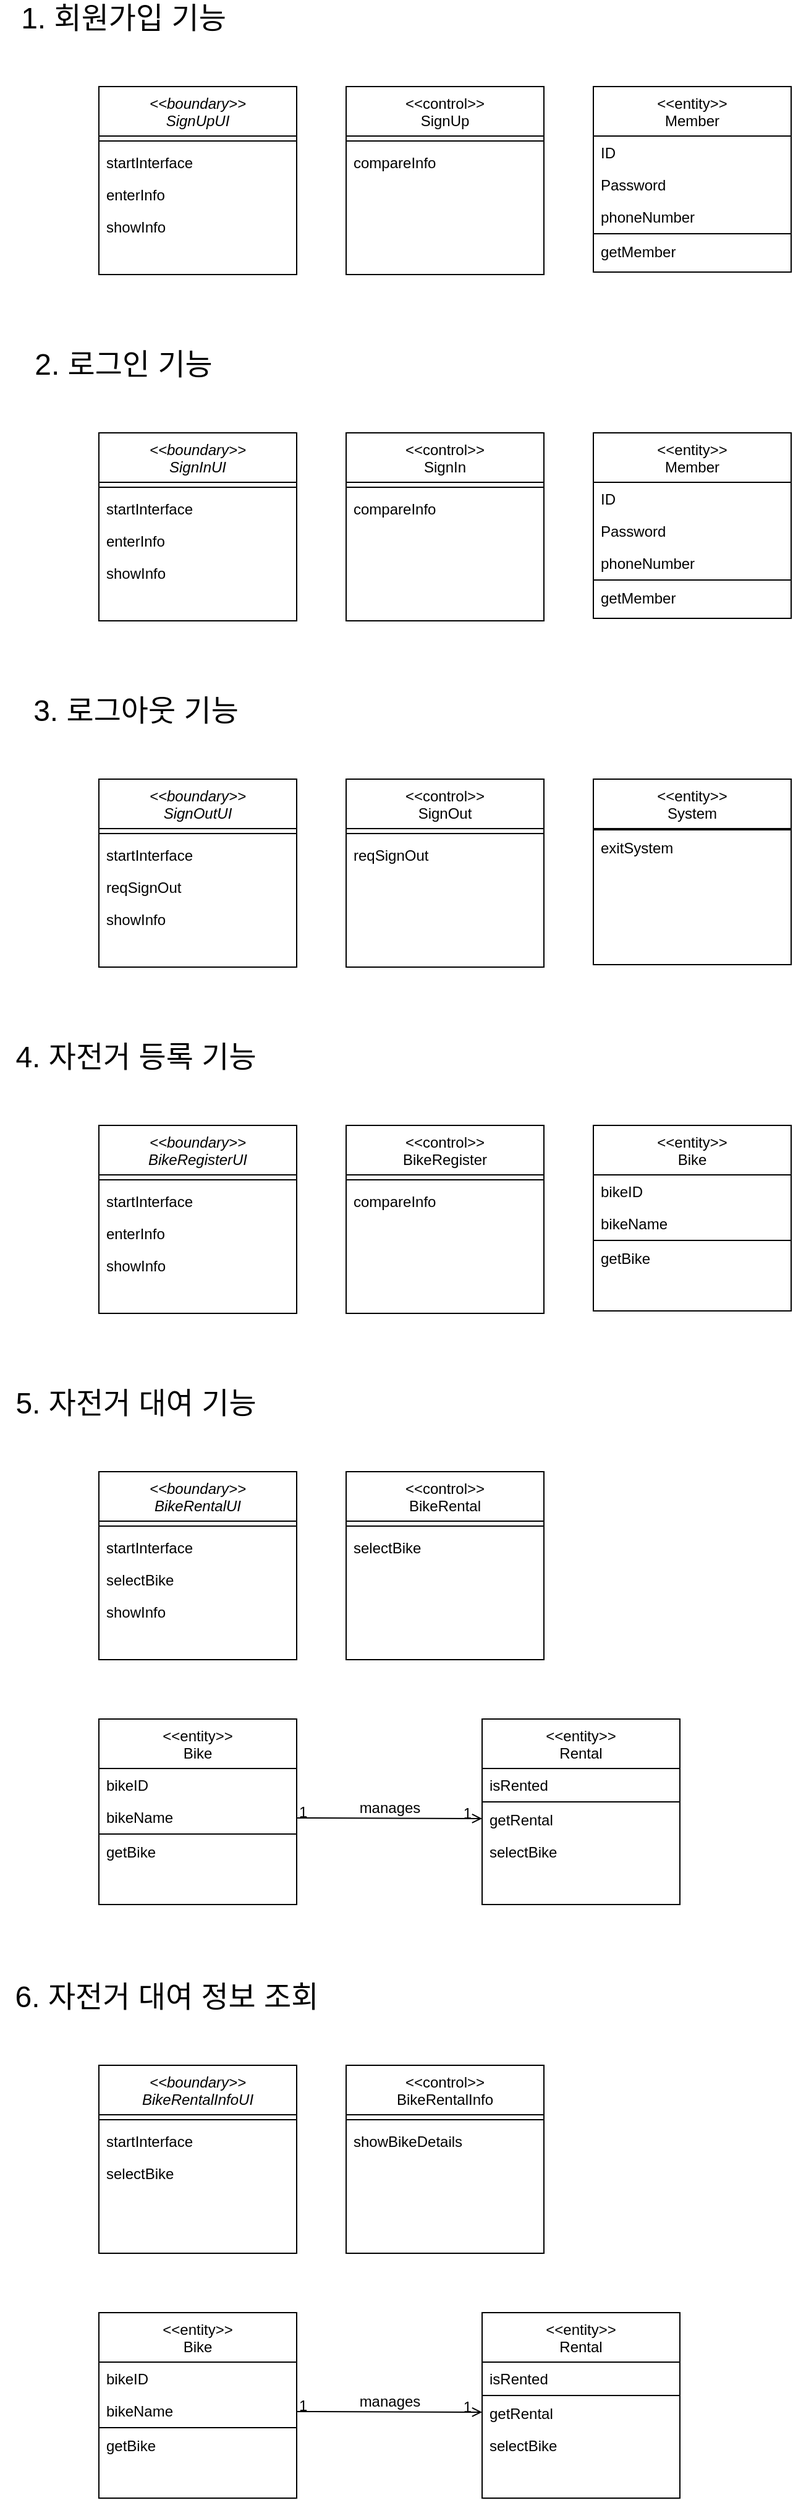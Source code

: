 <mxfile version="27.0.5">
  <diagram id="C5RBs43oDa-KdzZeNtuy" name="Page-1">
    <mxGraphModel dx="983" dy="544" grid="1" gridSize="10" guides="1" tooltips="1" connect="1" arrows="1" fold="1" page="1" pageScale="1" pageWidth="827" pageHeight="1169" math="0" shadow="0">
      <root>
        <mxCell id="WIyWlLk6GJQsqaUBKTNV-0" />
        <mxCell id="WIyWlLk6GJQsqaUBKTNV-1" parent="WIyWlLk6GJQsqaUBKTNV-0" />
        <mxCell id="zkfFHV4jXpPFQw0GAbJ--0" value="&lt;&lt;boundary&gt;&gt;&#xa;SignUpUI" style="swimlane;fontStyle=2;align=center;verticalAlign=top;childLayout=stackLayout;horizontal=1;startSize=40;horizontalStack=0;resizeParent=1;resizeLast=0;collapsible=1;marginBottom=0;rounded=0;shadow=0;strokeWidth=1;" parent="WIyWlLk6GJQsqaUBKTNV-1" vertex="1">
          <mxGeometry x="120" y="80" width="160" height="152" as="geometry">
            <mxRectangle x="220" y="120" width="160" height="26" as="alternateBounds" />
          </mxGeometry>
        </mxCell>
        <mxCell id="zkfFHV4jXpPFQw0GAbJ--4" value="" style="line;html=1;strokeWidth=1;align=left;verticalAlign=middle;spacingTop=-1;spacingLeft=3;spacingRight=3;rotatable=0;labelPosition=right;points=[];portConstraint=eastwest;" parent="zkfFHV4jXpPFQw0GAbJ--0" vertex="1">
          <mxGeometry y="40" width="160" height="8" as="geometry" />
        </mxCell>
        <mxCell id="zkfFHV4jXpPFQw0GAbJ--5" value="startInterface" style="text;align=left;verticalAlign=top;spacingLeft=4;spacingRight=4;overflow=hidden;rotatable=0;points=[[0,0.5],[1,0.5]];portConstraint=eastwest;" parent="zkfFHV4jXpPFQw0GAbJ--0" vertex="1">
          <mxGeometry y="48" width="160" height="26" as="geometry" />
        </mxCell>
        <mxCell id="znJKKa7-wIsgLq9kwadT-13" value="enterInfo" style="text;align=left;verticalAlign=top;spacingLeft=4;spacingRight=4;overflow=hidden;rotatable=0;points=[[0,0.5],[1,0.5]];portConstraint=eastwest;" vertex="1" parent="zkfFHV4jXpPFQw0GAbJ--0">
          <mxGeometry y="74" width="160" height="26" as="geometry" />
        </mxCell>
        <mxCell id="znJKKa7-wIsgLq9kwadT-14" value="showInfo" style="text;align=left;verticalAlign=top;spacingLeft=4;spacingRight=4;overflow=hidden;rotatable=0;points=[[0,0.5],[1,0.5]];portConstraint=eastwest;" vertex="1" parent="zkfFHV4jXpPFQw0GAbJ--0">
          <mxGeometry y="100" width="160" height="26" as="geometry" />
        </mxCell>
        <mxCell id="znJKKa7-wIsgLq9kwadT-0" value="&lt;&lt;control&gt;&gt;&#xa;SignUp" style="swimlane;fontStyle=0;align=center;verticalAlign=top;childLayout=stackLayout;horizontal=1;startSize=40;horizontalStack=0;resizeParent=1;resizeLast=0;collapsible=1;marginBottom=0;rounded=0;shadow=0;strokeWidth=1;" vertex="1" parent="WIyWlLk6GJQsqaUBKTNV-1">
          <mxGeometry x="320" y="80" width="160" height="152" as="geometry">
            <mxRectangle x="120" y="360" width="160" height="26" as="alternateBounds" />
          </mxGeometry>
        </mxCell>
        <mxCell id="znJKKa7-wIsgLq9kwadT-3" value="" style="line;html=1;strokeWidth=1;align=left;verticalAlign=middle;spacingTop=-1;spacingLeft=3;spacingRight=3;rotatable=0;labelPosition=right;points=[];portConstraint=eastwest;" vertex="1" parent="znJKKa7-wIsgLq9kwadT-0">
          <mxGeometry y="40" width="160" height="8" as="geometry" />
        </mxCell>
        <mxCell id="znJKKa7-wIsgLq9kwadT-4" value="compareInfo" style="text;align=left;verticalAlign=top;spacingLeft=4;spacingRight=4;overflow=hidden;rotatable=0;points=[[0,0.5],[1,0.5]];portConstraint=eastwest;fontStyle=0" vertex="1" parent="znJKKa7-wIsgLq9kwadT-0">
          <mxGeometry y="48" width="160" height="26" as="geometry" />
        </mxCell>
        <mxCell id="znJKKa7-wIsgLq9kwadT-6" value="&lt;&lt;entity&gt;&gt;&#xa;Member" style="swimlane;fontStyle=0;align=center;verticalAlign=top;childLayout=stackLayout;horizontal=1;startSize=40;horizontalStack=0;resizeParent=1;resizeLast=0;collapsible=1;marginBottom=0;rounded=0;shadow=0;strokeWidth=1;" vertex="1" parent="WIyWlLk6GJQsqaUBKTNV-1">
          <mxGeometry x="520" y="80" width="160" height="150" as="geometry">
            <mxRectangle x="120" y="360" width="160" height="26" as="alternateBounds" />
          </mxGeometry>
        </mxCell>
        <mxCell id="znJKKa7-wIsgLq9kwadT-15" value="ID" style="text;align=left;verticalAlign=top;spacingLeft=4;spacingRight=4;overflow=hidden;rotatable=0;points=[[0,0.5],[1,0.5]];portConstraint=eastwest;" vertex="1" parent="znJKKa7-wIsgLq9kwadT-6">
          <mxGeometry y="40" width="160" height="26" as="geometry" />
        </mxCell>
        <mxCell id="znJKKa7-wIsgLq9kwadT-16" value="Password" style="text;align=left;verticalAlign=top;spacingLeft=4;spacingRight=4;overflow=hidden;rotatable=0;points=[[0,0.5],[1,0.5]];portConstraint=eastwest;" vertex="1" parent="znJKKa7-wIsgLq9kwadT-6">
          <mxGeometry y="66" width="160" height="26" as="geometry" />
        </mxCell>
        <mxCell id="znJKKa7-wIsgLq9kwadT-17" value="phoneNumber" style="text;align=left;verticalAlign=top;spacingLeft=4;spacingRight=4;overflow=hidden;rotatable=0;points=[[0,0.5],[1,0.5]];portConstraint=eastwest;" vertex="1" parent="znJKKa7-wIsgLq9kwadT-6">
          <mxGeometry y="92" width="160" height="26" as="geometry" />
        </mxCell>
        <mxCell id="znJKKa7-wIsgLq9kwadT-9" value="" style="line;html=1;strokeWidth=1;align=left;verticalAlign=middle;spacingTop=-1;spacingLeft=3;spacingRight=3;rotatable=0;labelPosition=right;points=[];portConstraint=eastwest;" vertex="1" parent="znJKKa7-wIsgLq9kwadT-6">
          <mxGeometry y="118" width="160" height="2" as="geometry" />
        </mxCell>
        <mxCell id="znJKKa7-wIsgLq9kwadT-10" value="getMember" style="text;align=left;verticalAlign=top;spacingLeft=4;spacingRight=4;overflow=hidden;rotatable=0;points=[[0,0.5],[1,0.5]];portConstraint=eastwest;fontStyle=0" vertex="1" parent="znJKKa7-wIsgLq9kwadT-6">
          <mxGeometry y="120" width="160" height="26" as="geometry" />
        </mxCell>
        <mxCell id="znJKKa7-wIsgLq9kwadT-18" value="1. 회원가입 기능" style="text;html=1;align=center;verticalAlign=middle;whiteSpace=wrap;rounded=0;fontSize=24;" vertex="1" parent="WIyWlLk6GJQsqaUBKTNV-1">
          <mxGeometry x="40" y="10" width="200" height="30" as="geometry" />
        </mxCell>
        <mxCell id="znJKKa7-wIsgLq9kwadT-19" value="2. 로그인 기능" style="text;html=1;align=center;verticalAlign=middle;whiteSpace=wrap;rounded=0;fontSize=24;" vertex="1" parent="WIyWlLk6GJQsqaUBKTNV-1">
          <mxGeometry x="40" y="290" width="200" height="30" as="geometry" />
        </mxCell>
        <mxCell id="znJKKa7-wIsgLq9kwadT-20" value="&lt;&lt;boundary&gt;&gt;&#xa;SignInUI" style="swimlane;fontStyle=2;align=center;verticalAlign=top;childLayout=stackLayout;horizontal=1;startSize=40;horizontalStack=0;resizeParent=1;resizeLast=0;collapsible=1;marginBottom=0;rounded=0;shadow=0;strokeWidth=1;" vertex="1" parent="WIyWlLk6GJQsqaUBKTNV-1">
          <mxGeometry x="120" y="360" width="160" height="152" as="geometry">
            <mxRectangle x="220" y="120" width="160" height="26" as="alternateBounds" />
          </mxGeometry>
        </mxCell>
        <mxCell id="znJKKa7-wIsgLq9kwadT-21" value="" style="line;html=1;strokeWidth=1;align=left;verticalAlign=middle;spacingTop=-1;spacingLeft=3;spacingRight=3;rotatable=0;labelPosition=right;points=[];portConstraint=eastwest;" vertex="1" parent="znJKKa7-wIsgLq9kwadT-20">
          <mxGeometry y="40" width="160" height="8" as="geometry" />
        </mxCell>
        <mxCell id="znJKKa7-wIsgLq9kwadT-22" value="startInterface" style="text;align=left;verticalAlign=top;spacingLeft=4;spacingRight=4;overflow=hidden;rotatable=0;points=[[0,0.5],[1,0.5]];portConstraint=eastwest;" vertex="1" parent="znJKKa7-wIsgLq9kwadT-20">
          <mxGeometry y="48" width="160" height="26" as="geometry" />
        </mxCell>
        <mxCell id="znJKKa7-wIsgLq9kwadT-23" value="enterInfo" style="text;align=left;verticalAlign=top;spacingLeft=4;spacingRight=4;overflow=hidden;rotatable=0;points=[[0,0.5],[1,0.5]];portConstraint=eastwest;" vertex="1" parent="znJKKa7-wIsgLq9kwadT-20">
          <mxGeometry y="74" width="160" height="26" as="geometry" />
        </mxCell>
        <mxCell id="znJKKa7-wIsgLq9kwadT-24" value="showInfo" style="text;align=left;verticalAlign=top;spacingLeft=4;spacingRight=4;overflow=hidden;rotatable=0;points=[[0,0.5],[1,0.5]];portConstraint=eastwest;" vertex="1" parent="znJKKa7-wIsgLq9kwadT-20">
          <mxGeometry y="100" width="160" height="26" as="geometry" />
        </mxCell>
        <mxCell id="znJKKa7-wIsgLq9kwadT-25" value="&lt;&lt;control&gt;&gt;&#xa;SignIn" style="swimlane;fontStyle=0;align=center;verticalAlign=top;childLayout=stackLayout;horizontal=1;startSize=40;horizontalStack=0;resizeParent=1;resizeLast=0;collapsible=1;marginBottom=0;rounded=0;shadow=0;strokeWidth=1;" vertex="1" parent="WIyWlLk6GJQsqaUBKTNV-1">
          <mxGeometry x="320" y="360" width="160" height="152" as="geometry">
            <mxRectangle x="120" y="360" width="160" height="26" as="alternateBounds" />
          </mxGeometry>
        </mxCell>
        <mxCell id="znJKKa7-wIsgLq9kwadT-26" value="" style="line;html=1;strokeWidth=1;align=left;verticalAlign=middle;spacingTop=-1;spacingLeft=3;spacingRight=3;rotatable=0;labelPosition=right;points=[];portConstraint=eastwest;" vertex="1" parent="znJKKa7-wIsgLq9kwadT-25">
          <mxGeometry y="40" width="160" height="8" as="geometry" />
        </mxCell>
        <mxCell id="znJKKa7-wIsgLq9kwadT-27" value="compareInfo" style="text;align=left;verticalAlign=top;spacingLeft=4;spacingRight=4;overflow=hidden;rotatable=0;points=[[0,0.5],[1,0.5]];portConstraint=eastwest;fontStyle=0" vertex="1" parent="znJKKa7-wIsgLq9kwadT-25">
          <mxGeometry y="48" width="160" height="26" as="geometry" />
        </mxCell>
        <mxCell id="znJKKa7-wIsgLq9kwadT-28" value="&lt;&lt;entity&gt;&gt;&#xa;Member" style="swimlane;fontStyle=0;align=center;verticalAlign=top;childLayout=stackLayout;horizontal=1;startSize=40;horizontalStack=0;resizeParent=1;resizeLast=0;collapsible=1;marginBottom=0;rounded=0;shadow=0;strokeWidth=1;" vertex="1" parent="WIyWlLk6GJQsqaUBKTNV-1">
          <mxGeometry x="520" y="360" width="160" height="150" as="geometry">
            <mxRectangle x="120" y="360" width="160" height="26" as="alternateBounds" />
          </mxGeometry>
        </mxCell>
        <mxCell id="znJKKa7-wIsgLq9kwadT-29" value="ID" style="text;align=left;verticalAlign=top;spacingLeft=4;spacingRight=4;overflow=hidden;rotatable=0;points=[[0,0.5],[1,0.5]];portConstraint=eastwest;" vertex="1" parent="znJKKa7-wIsgLq9kwadT-28">
          <mxGeometry y="40" width="160" height="26" as="geometry" />
        </mxCell>
        <mxCell id="znJKKa7-wIsgLq9kwadT-30" value="Password" style="text;align=left;verticalAlign=top;spacingLeft=4;spacingRight=4;overflow=hidden;rotatable=0;points=[[0,0.5],[1,0.5]];portConstraint=eastwest;" vertex="1" parent="znJKKa7-wIsgLq9kwadT-28">
          <mxGeometry y="66" width="160" height="26" as="geometry" />
        </mxCell>
        <mxCell id="znJKKa7-wIsgLq9kwadT-31" value="phoneNumber" style="text;align=left;verticalAlign=top;spacingLeft=4;spacingRight=4;overflow=hidden;rotatable=0;points=[[0,0.5],[1,0.5]];portConstraint=eastwest;" vertex="1" parent="znJKKa7-wIsgLq9kwadT-28">
          <mxGeometry y="92" width="160" height="26" as="geometry" />
        </mxCell>
        <mxCell id="znJKKa7-wIsgLq9kwadT-32" value="" style="line;html=1;strokeWidth=1;align=left;verticalAlign=middle;spacingTop=-1;spacingLeft=3;spacingRight=3;rotatable=0;labelPosition=right;points=[];portConstraint=eastwest;" vertex="1" parent="znJKKa7-wIsgLq9kwadT-28">
          <mxGeometry y="118" width="160" height="2" as="geometry" />
        </mxCell>
        <mxCell id="znJKKa7-wIsgLq9kwadT-33" value="getMember" style="text;align=left;verticalAlign=top;spacingLeft=4;spacingRight=4;overflow=hidden;rotatable=0;points=[[0,0.5],[1,0.5]];portConstraint=eastwest;fontStyle=0" vertex="1" parent="znJKKa7-wIsgLq9kwadT-28">
          <mxGeometry y="120" width="160" height="26" as="geometry" />
        </mxCell>
        <mxCell id="znJKKa7-wIsgLq9kwadT-34" value="3. 로그아웃 기능" style="text;html=1;align=center;verticalAlign=middle;whiteSpace=wrap;rounded=0;fontSize=24;" vertex="1" parent="WIyWlLk6GJQsqaUBKTNV-1">
          <mxGeometry x="50" y="570" width="200" height="30" as="geometry" />
        </mxCell>
        <mxCell id="znJKKa7-wIsgLq9kwadT-35" value="&lt;&lt;boundary&gt;&gt;&#xa;SignOutUI" style="swimlane;fontStyle=2;align=center;verticalAlign=top;childLayout=stackLayout;horizontal=1;startSize=40;horizontalStack=0;resizeParent=1;resizeLast=0;collapsible=1;marginBottom=0;rounded=0;shadow=0;strokeWidth=1;" vertex="1" parent="WIyWlLk6GJQsqaUBKTNV-1">
          <mxGeometry x="120" y="640" width="160" height="152" as="geometry">
            <mxRectangle x="220" y="120" width="160" height="26" as="alternateBounds" />
          </mxGeometry>
        </mxCell>
        <mxCell id="znJKKa7-wIsgLq9kwadT-36" value="" style="line;html=1;strokeWidth=1;align=left;verticalAlign=middle;spacingTop=-1;spacingLeft=3;spacingRight=3;rotatable=0;labelPosition=right;points=[];portConstraint=eastwest;" vertex="1" parent="znJKKa7-wIsgLq9kwadT-35">
          <mxGeometry y="40" width="160" height="8" as="geometry" />
        </mxCell>
        <mxCell id="znJKKa7-wIsgLq9kwadT-37" value="startInterface" style="text;align=left;verticalAlign=top;spacingLeft=4;spacingRight=4;overflow=hidden;rotatable=0;points=[[0,0.5],[1,0.5]];portConstraint=eastwest;" vertex="1" parent="znJKKa7-wIsgLq9kwadT-35">
          <mxGeometry y="48" width="160" height="26" as="geometry" />
        </mxCell>
        <mxCell id="znJKKa7-wIsgLq9kwadT-38" value="reqSignOut" style="text;align=left;verticalAlign=top;spacingLeft=4;spacingRight=4;overflow=hidden;rotatable=0;points=[[0,0.5],[1,0.5]];portConstraint=eastwest;" vertex="1" parent="znJKKa7-wIsgLq9kwadT-35">
          <mxGeometry y="74" width="160" height="26" as="geometry" />
        </mxCell>
        <mxCell id="znJKKa7-wIsgLq9kwadT-39" value="showInfo" style="text;align=left;verticalAlign=top;spacingLeft=4;spacingRight=4;overflow=hidden;rotatable=0;points=[[0,0.5],[1,0.5]];portConstraint=eastwest;" vertex="1" parent="znJKKa7-wIsgLq9kwadT-35">
          <mxGeometry y="100" width="160" height="26" as="geometry" />
        </mxCell>
        <mxCell id="znJKKa7-wIsgLq9kwadT-40" value="&lt;&lt;control&gt;&gt;&#xa;SignOut" style="swimlane;fontStyle=0;align=center;verticalAlign=top;childLayout=stackLayout;horizontal=1;startSize=40;horizontalStack=0;resizeParent=1;resizeLast=0;collapsible=1;marginBottom=0;rounded=0;shadow=0;strokeWidth=1;" vertex="1" parent="WIyWlLk6GJQsqaUBKTNV-1">
          <mxGeometry x="320" y="640" width="160" height="152" as="geometry">
            <mxRectangle x="120" y="360" width="160" height="26" as="alternateBounds" />
          </mxGeometry>
        </mxCell>
        <mxCell id="znJKKa7-wIsgLq9kwadT-41" value="" style="line;html=1;strokeWidth=1;align=left;verticalAlign=middle;spacingTop=-1;spacingLeft=3;spacingRight=3;rotatable=0;labelPosition=right;points=[];portConstraint=eastwest;" vertex="1" parent="znJKKa7-wIsgLq9kwadT-40">
          <mxGeometry y="40" width="160" height="8" as="geometry" />
        </mxCell>
        <mxCell id="znJKKa7-wIsgLq9kwadT-42" value="reqSignOut" style="text;align=left;verticalAlign=top;spacingLeft=4;spacingRight=4;overflow=hidden;rotatable=0;points=[[0,0.5],[1,0.5]];portConstraint=eastwest;fontStyle=0" vertex="1" parent="znJKKa7-wIsgLq9kwadT-40">
          <mxGeometry y="48" width="160" height="26" as="geometry" />
        </mxCell>
        <mxCell id="znJKKa7-wIsgLq9kwadT-43" value="&lt;&lt;entity&gt;&gt;&#xa;System" style="swimlane;fontStyle=0;align=center;verticalAlign=top;childLayout=stackLayout;horizontal=1;startSize=40;horizontalStack=0;resizeParent=1;resizeLast=0;collapsible=1;marginBottom=0;rounded=0;shadow=0;strokeWidth=1;" vertex="1" parent="WIyWlLk6GJQsqaUBKTNV-1">
          <mxGeometry x="520" y="640" width="160" height="150" as="geometry">
            <mxRectangle x="120" y="360" width="160" height="26" as="alternateBounds" />
          </mxGeometry>
        </mxCell>
        <mxCell id="znJKKa7-wIsgLq9kwadT-47" value="" style="line;html=1;strokeWidth=1;align=left;verticalAlign=middle;spacingTop=-1;spacingLeft=3;spacingRight=3;rotatable=0;labelPosition=right;points=[];portConstraint=eastwest;" vertex="1" parent="znJKKa7-wIsgLq9kwadT-43">
          <mxGeometry y="40" width="160" height="2" as="geometry" />
        </mxCell>
        <mxCell id="znJKKa7-wIsgLq9kwadT-48" value="exitSystem" style="text;align=left;verticalAlign=top;spacingLeft=4;spacingRight=4;overflow=hidden;rotatable=0;points=[[0,0.5],[1,0.5]];portConstraint=eastwest;fontStyle=0" vertex="1" parent="znJKKa7-wIsgLq9kwadT-43">
          <mxGeometry y="42" width="160" height="26" as="geometry" />
        </mxCell>
        <mxCell id="znJKKa7-wIsgLq9kwadT-49" value="4. 자전거 등록 기능" style="text;html=1;align=center;verticalAlign=middle;whiteSpace=wrap;rounded=0;fontSize=24;" vertex="1" parent="WIyWlLk6GJQsqaUBKTNV-1">
          <mxGeometry x="50" y="850" width="200" height="30" as="geometry" />
        </mxCell>
        <mxCell id="znJKKa7-wIsgLq9kwadT-61" value="&lt;&lt;boundary&gt;&gt;&#xa;BikeRegisterUI" style="swimlane;fontStyle=2;align=center;verticalAlign=top;childLayout=stackLayout;horizontal=1;startSize=40;horizontalStack=0;resizeParent=1;resizeLast=0;collapsible=1;marginBottom=0;rounded=0;shadow=0;strokeWidth=1;" vertex="1" parent="WIyWlLk6GJQsqaUBKTNV-1">
          <mxGeometry x="120" y="920" width="160" height="152" as="geometry">
            <mxRectangle x="220" y="120" width="160" height="26" as="alternateBounds" />
          </mxGeometry>
        </mxCell>
        <mxCell id="znJKKa7-wIsgLq9kwadT-62" value="" style="line;html=1;strokeWidth=1;align=left;verticalAlign=middle;spacingTop=-1;spacingLeft=3;spacingRight=3;rotatable=0;labelPosition=right;points=[];portConstraint=eastwest;" vertex="1" parent="znJKKa7-wIsgLq9kwadT-61">
          <mxGeometry y="40" width="160" height="8" as="geometry" />
        </mxCell>
        <mxCell id="znJKKa7-wIsgLq9kwadT-63" value="startInterface" style="text;align=left;verticalAlign=top;spacingLeft=4;spacingRight=4;overflow=hidden;rotatable=0;points=[[0,0.5],[1,0.5]];portConstraint=eastwest;" vertex="1" parent="znJKKa7-wIsgLq9kwadT-61">
          <mxGeometry y="48" width="160" height="26" as="geometry" />
        </mxCell>
        <mxCell id="znJKKa7-wIsgLq9kwadT-64" value="enterInfo" style="text;align=left;verticalAlign=top;spacingLeft=4;spacingRight=4;overflow=hidden;rotatable=0;points=[[0,0.5],[1,0.5]];portConstraint=eastwest;" vertex="1" parent="znJKKa7-wIsgLq9kwadT-61">
          <mxGeometry y="74" width="160" height="26" as="geometry" />
        </mxCell>
        <mxCell id="znJKKa7-wIsgLq9kwadT-65" value="showInfo" style="text;align=left;verticalAlign=top;spacingLeft=4;spacingRight=4;overflow=hidden;rotatable=0;points=[[0,0.5],[1,0.5]];portConstraint=eastwest;" vertex="1" parent="znJKKa7-wIsgLq9kwadT-61">
          <mxGeometry y="100" width="160" height="26" as="geometry" />
        </mxCell>
        <mxCell id="znJKKa7-wIsgLq9kwadT-66" value="&lt;&lt;control&gt;&gt;&#xa;BikeRegister" style="swimlane;fontStyle=0;align=center;verticalAlign=top;childLayout=stackLayout;horizontal=1;startSize=40;horizontalStack=0;resizeParent=1;resizeLast=0;collapsible=1;marginBottom=0;rounded=0;shadow=0;strokeWidth=1;" vertex="1" parent="WIyWlLk6GJQsqaUBKTNV-1">
          <mxGeometry x="320" y="920" width="160" height="152" as="geometry">
            <mxRectangle x="120" y="360" width="160" height="26" as="alternateBounds" />
          </mxGeometry>
        </mxCell>
        <mxCell id="znJKKa7-wIsgLq9kwadT-67" value="" style="line;html=1;strokeWidth=1;align=left;verticalAlign=middle;spacingTop=-1;spacingLeft=3;spacingRight=3;rotatable=0;labelPosition=right;points=[];portConstraint=eastwest;" vertex="1" parent="znJKKa7-wIsgLq9kwadT-66">
          <mxGeometry y="40" width="160" height="8" as="geometry" />
        </mxCell>
        <mxCell id="znJKKa7-wIsgLq9kwadT-68" value="compareInfo" style="text;align=left;verticalAlign=top;spacingLeft=4;spacingRight=4;overflow=hidden;rotatable=0;points=[[0,0.5],[1,0.5]];portConstraint=eastwest;fontStyle=0" vertex="1" parent="znJKKa7-wIsgLq9kwadT-66">
          <mxGeometry y="48" width="160" height="26" as="geometry" />
        </mxCell>
        <mxCell id="znJKKa7-wIsgLq9kwadT-69" value="&lt;&lt;entity&gt;&gt;&#xa;Bike" style="swimlane;fontStyle=0;align=center;verticalAlign=top;childLayout=stackLayout;horizontal=1;startSize=40;horizontalStack=0;resizeParent=1;resizeLast=0;collapsible=1;marginBottom=0;rounded=0;shadow=0;strokeWidth=1;" vertex="1" parent="WIyWlLk6GJQsqaUBKTNV-1">
          <mxGeometry x="520" y="920" width="160" height="150" as="geometry">
            <mxRectangle x="120" y="360" width="160" height="26" as="alternateBounds" />
          </mxGeometry>
        </mxCell>
        <mxCell id="znJKKa7-wIsgLq9kwadT-70" value="bikeID" style="text;align=left;verticalAlign=top;spacingLeft=4;spacingRight=4;overflow=hidden;rotatable=0;points=[[0,0.5],[1,0.5]];portConstraint=eastwest;" vertex="1" parent="znJKKa7-wIsgLq9kwadT-69">
          <mxGeometry y="40" width="160" height="26" as="geometry" />
        </mxCell>
        <mxCell id="znJKKa7-wIsgLq9kwadT-71" value="bikeName" style="text;align=left;verticalAlign=top;spacingLeft=4;spacingRight=4;overflow=hidden;rotatable=0;points=[[0,0.5],[1,0.5]];portConstraint=eastwest;" vertex="1" parent="znJKKa7-wIsgLq9kwadT-69">
          <mxGeometry y="66" width="160" height="26" as="geometry" />
        </mxCell>
        <mxCell id="znJKKa7-wIsgLq9kwadT-73" value="" style="line;html=1;strokeWidth=1;align=left;verticalAlign=middle;spacingTop=-1;spacingLeft=3;spacingRight=3;rotatable=0;labelPosition=right;points=[];portConstraint=eastwest;" vertex="1" parent="znJKKa7-wIsgLq9kwadT-69">
          <mxGeometry y="92" width="160" height="2" as="geometry" />
        </mxCell>
        <mxCell id="znJKKa7-wIsgLq9kwadT-74" value="getBike" style="text;align=left;verticalAlign=top;spacingLeft=4;spacingRight=4;overflow=hidden;rotatable=0;points=[[0,0.5],[1,0.5]];portConstraint=eastwest;fontStyle=0" vertex="1" parent="znJKKa7-wIsgLq9kwadT-69">
          <mxGeometry y="94" width="160" height="26" as="geometry" />
        </mxCell>
        <mxCell id="znJKKa7-wIsgLq9kwadT-75" value="5. 자전거 대여 기능" style="text;html=1;align=center;verticalAlign=middle;whiteSpace=wrap;rounded=0;fontSize=24;" vertex="1" parent="WIyWlLk6GJQsqaUBKTNV-1">
          <mxGeometry x="50" y="1130" width="200" height="30" as="geometry" />
        </mxCell>
        <mxCell id="znJKKa7-wIsgLq9kwadT-76" value="&lt;&lt;boundary&gt;&gt;&#xa;BikeRentalUI" style="swimlane;fontStyle=2;align=center;verticalAlign=top;childLayout=stackLayout;horizontal=1;startSize=40;horizontalStack=0;resizeParent=1;resizeLast=0;collapsible=1;marginBottom=0;rounded=0;shadow=0;strokeWidth=1;" vertex="1" parent="WIyWlLk6GJQsqaUBKTNV-1">
          <mxGeometry x="120" y="1200" width="160" height="152" as="geometry">
            <mxRectangle x="220" y="120" width="160" height="26" as="alternateBounds" />
          </mxGeometry>
        </mxCell>
        <mxCell id="znJKKa7-wIsgLq9kwadT-77" value="" style="line;html=1;strokeWidth=1;align=left;verticalAlign=middle;spacingTop=-1;spacingLeft=3;spacingRight=3;rotatable=0;labelPosition=right;points=[];portConstraint=eastwest;" vertex="1" parent="znJKKa7-wIsgLq9kwadT-76">
          <mxGeometry y="40" width="160" height="8" as="geometry" />
        </mxCell>
        <mxCell id="znJKKa7-wIsgLq9kwadT-78" value="startInterface" style="text;align=left;verticalAlign=top;spacingLeft=4;spacingRight=4;overflow=hidden;rotatable=0;points=[[0,0.5],[1,0.5]];portConstraint=eastwest;" vertex="1" parent="znJKKa7-wIsgLq9kwadT-76">
          <mxGeometry y="48" width="160" height="26" as="geometry" />
        </mxCell>
        <mxCell id="znJKKa7-wIsgLq9kwadT-79" value="selectBike" style="text;align=left;verticalAlign=top;spacingLeft=4;spacingRight=4;overflow=hidden;rotatable=0;points=[[0,0.5],[1,0.5]];portConstraint=eastwest;" vertex="1" parent="znJKKa7-wIsgLq9kwadT-76">
          <mxGeometry y="74" width="160" height="26" as="geometry" />
        </mxCell>
        <mxCell id="znJKKa7-wIsgLq9kwadT-80" value="showInfo" style="text;align=left;verticalAlign=top;spacingLeft=4;spacingRight=4;overflow=hidden;rotatable=0;points=[[0,0.5],[1,0.5]];portConstraint=eastwest;" vertex="1" parent="znJKKa7-wIsgLq9kwadT-76">
          <mxGeometry y="100" width="160" height="26" as="geometry" />
        </mxCell>
        <mxCell id="znJKKa7-wIsgLq9kwadT-81" value="&lt;&lt;control&gt;&gt;&#xa;BikeRental" style="swimlane;fontStyle=0;align=center;verticalAlign=top;childLayout=stackLayout;horizontal=1;startSize=40;horizontalStack=0;resizeParent=1;resizeLast=0;collapsible=1;marginBottom=0;rounded=0;shadow=0;strokeWidth=1;" vertex="1" parent="WIyWlLk6GJQsqaUBKTNV-1">
          <mxGeometry x="320" y="1200" width="160" height="152" as="geometry">
            <mxRectangle x="120" y="360" width="160" height="26" as="alternateBounds" />
          </mxGeometry>
        </mxCell>
        <mxCell id="znJKKa7-wIsgLq9kwadT-82" value="" style="line;html=1;strokeWidth=1;align=left;verticalAlign=middle;spacingTop=-1;spacingLeft=3;spacingRight=3;rotatable=0;labelPosition=right;points=[];portConstraint=eastwest;" vertex="1" parent="znJKKa7-wIsgLq9kwadT-81">
          <mxGeometry y="40" width="160" height="8" as="geometry" />
        </mxCell>
        <mxCell id="znJKKa7-wIsgLq9kwadT-83" value="selectBike" style="text;align=left;verticalAlign=top;spacingLeft=4;spacingRight=4;overflow=hidden;rotatable=0;points=[[0,0.5],[1,0.5]];portConstraint=eastwest;fontStyle=0" vertex="1" parent="znJKKa7-wIsgLq9kwadT-81">
          <mxGeometry y="48" width="160" height="26" as="geometry" />
        </mxCell>
        <mxCell id="znJKKa7-wIsgLq9kwadT-84" value="&lt;&lt;entity&gt;&gt;&#xa;Bike" style="swimlane;fontStyle=0;align=center;verticalAlign=top;childLayout=stackLayout;horizontal=1;startSize=40;horizontalStack=0;resizeParent=1;resizeLast=0;collapsible=1;marginBottom=0;rounded=0;shadow=0;strokeWidth=1;" vertex="1" parent="WIyWlLk6GJQsqaUBKTNV-1">
          <mxGeometry x="120" y="1400" width="160" height="150" as="geometry">
            <mxRectangle x="120" y="360" width="160" height="26" as="alternateBounds" />
          </mxGeometry>
        </mxCell>
        <mxCell id="znJKKa7-wIsgLq9kwadT-85" value="bikeID" style="text;align=left;verticalAlign=top;spacingLeft=4;spacingRight=4;overflow=hidden;rotatable=0;points=[[0,0.5],[1,0.5]];portConstraint=eastwest;" vertex="1" parent="znJKKa7-wIsgLq9kwadT-84">
          <mxGeometry y="40" width="160" height="26" as="geometry" />
        </mxCell>
        <mxCell id="znJKKa7-wIsgLq9kwadT-86" value="bikeName" style="text;align=left;verticalAlign=top;spacingLeft=4;spacingRight=4;overflow=hidden;rotatable=0;points=[[0,0.5],[1,0.5]];portConstraint=eastwest;" vertex="1" parent="znJKKa7-wIsgLq9kwadT-84">
          <mxGeometry y="66" width="160" height="26" as="geometry" />
        </mxCell>
        <mxCell id="znJKKa7-wIsgLq9kwadT-87" value="" style="line;html=1;strokeWidth=1;align=left;verticalAlign=middle;spacingTop=-1;spacingLeft=3;spacingRight=3;rotatable=0;labelPosition=right;points=[];portConstraint=eastwest;" vertex="1" parent="znJKKa7-wIsgLq9kwadT-84">
          <mxGeometry y="92" width="160" height="2" as="geometry" />
        </mxCell>
        <mxCell id="znJKKa7-wIsgLq9kwadT-88" value="getBike" style="text;align=left;verticalAlign=top;spacingLeft=4;spacingRight=4;overflow=hidden;rotatable=0;points=[[0,0.5],[1,0.5]];portConstraint=eastwest;fontStyle=0" vertex="1" parent="znJKKa7-wIsgLq9kwadT-84">
          <mxGeometry y="94" width="160" height="26" as="geometry" />
        </mxCell>
        <mxCell id="znJKKa7-wIsgLq9kwadT-89" value="&lt;&lt;entity&gt;&gt;&#xa;Rental" style="swimlane;fontStyle=0;align=center;verticalAlign=top;childLayout=stackLayout;horizontal=1;startSize=40;horizontalStack=0;resizeParent=1;resizeLast=0;collapsible=1;marginBottom=0;rounded=0;shadow=0;strokeWidth=1;" vertex="1" parent="WIyWlLk6GJQsqaUBKTNV-1">
          <mxGeometry x="430" y="1400" width="160" height="150" as="geometry">
            <mxRectangle x="120" y="360" width="160" height="26" as="alternateBounds" />
          </mxGeometry>
        </mxCell>
        <mxCell id="znJKKa7-wIsgLq9kwadT-90" value="isRented" style="text;align=left;verticalAlign=top;spacingLeft=4;spacingRight=4;overflow=hidden;rotatable=0;points=[[0,0.5],[1,0.5]];portConstraint=eastwest;" vertex="1" parent="znJKKa7-wIsgLq9kwadT-89">
          <mxGeometry y="40" width="160" height="26" as="geometry" />
        </mxCell>
        <mxCell id="znJKKa7-wIsgLq9kwadT-92" value="" style="line;html=1;strokeWidth=1;align=left;verticalAlign=middle;spacingTop=-1;spacingLeft=3;spacingRight=3;rotatable=0;labelPosition=right;points=[];portConstraint=eastwest;" vertex="1" parent="znJKKa7-wIsgLq9kwadT-89">
          <mxGeometry y="66" width="160" height="2" as="geometry" />
        </mxCell>
        <mxCell id="znJKKa7-wIsgLq9kwadT-93" value="getRental" style="text;align=left;verticalAlign=top;spacingLeft=4;spacingRight=4;overflow=hidden;rotatable=0;points=[[0,0.5],[1,0.5]];portConstraint=eastwest;fontStyle=0" vertex="1" parent="znJKKa7-wIsgLq9kwadT-89">
          <mxGeometry y="68" width="160" height="26" as="geometry" />
        </mxCell>
        <mxCell id="znJKKa7-wIsgLq9kwadT-110" value="selectBike" style="text;align=left;verticalAlign=top;spacingLeft=4;spacingRight=4;overflow=hidden;rotatable=0;points=[[0,0.5],[1,0.5]];portConstraint=eastwest;fontStyle=0" vertex="1" parent="znJKKa7-wIsgLq9kwadT-89">
          <mxGeometry y="94" width="160" height="26" as="geometry" />
        </mxCell>
        <mxCell id="znJKKa7-wIsgLq9kwadT-102" value="" style="endArrow=open;shadow=0;strokeWidth=1;rounded=0;curved=0;endFill=1;edgeStyle=elbowEdgeStyle;elbow=vertical;entryX=0;entryY=0.5;entryDx=0;entryDy=0;" edge="1" parent="WIyWlLk6GJQsqaUBKTNV-1" target="znJKKa7-wIsgLq9kwadT-93">
          <mxGeometry x="0.5" y="41" relative="1" as="geometry">
            <mxPoint x="280" y="1480" as="sourcePoint" />
            <mxPoint x="408" y="1480" as="targetPoint" />
            <mxPoint x="-40" y="32" as="offset" />
          </mxGeometry>
        </mxCell>
        <mxCell id="znJKKa7-wIsgLq9kwadT-103" value="1" style="resizable=0;align=left;verticalAlign=bottom;labelBackgroundColor=none;fontSize=12;" connectable="0" vertex="1" parent="znJKKa7-wIsgLq9kwadT-102">
          <mxGeometry x="-1" relative="1" as="geometry">
            <mxPoint y="4" as="offset" />
          </mxGeometry>
        </mxCell>
        <mxCell id="znJKKa7-wIsgLq9kwadT-104" value="1" style="resizable=0;align=right;verticalAlign=bottom;labelBackgroundColor=none;fontSize=12;" connectable="0" vertex="1" parent="znJKKa7-wIsgLq9kwadT-102">
          <mxGeometry x="1" relative="1" as="geometry">
            <mxPoint x="-7" y="4" as="offset" />
          </mxGeometry>
        </mxCell>
        <mxCell id="znJKKa7-wIsgLq9kwadT-105" value="manages" style="text;html=1;resizable=0;points=[];;align=center;verticalAlign=middle;labelBackgroundColor=none;rounded=0;shadow=0;strokeWidth=1;fontSize=12;" vertex="1" connectable="0" parent="znJKKa7-wIsgLq9kwadT-102">
          <mxGeometry x="0.5" y="49" relative="1" as="geometry">
            <mxPoint x="-38" y="40" as="offset" />
          </mxGeometry>
        </mxCell>
        <mxCell id="znJKKa7-wIsgLq9kwadT-112" value="6. 자전거 대여 정보 조회" style="text;html=1;align=center;verticalAlign=middle;whiteSpace=wrap;rounded=0;fontSize=24;" vertex="1" parent="WIyWlLk6GJQsqaUBKTNV-1">
          <mxGeometry x="50" y="1610" width="250" height="30" as="geometry" />
        </mxCell>
        <mxCell id="znJKKa7-wIsgLq9kwadT-113" value="&lt;&lt;boundary&gt;&gt;&#xa;BikeRentalInfoUI" style="swimlane;fontStyle=2;align=center;verticalAlign=top;childLayout=stackLayout;horizontal=1;startSize=40;horizontalStack=0;resizeParent=1;resizeLast=0;collapsible=1;marginBottom=0;rounded=0;shadow=0;strokeWidth=1;" vertex="1" parent="WIyWlLk6GJQsqaUBKTNV-1">
          <mxGeometry x="120" y="1680" width="160" height="152" as="geometry">
            <mxRectangle x="220" y="120" width="160" height="26" as="alternateBounds" />
          </mxGeometry>
        </mxCell>
        <mxCell id="znJKKa7-wIsgLq9kwadT-114" value="" style="line;html=1;strokeWidth=1;align=left;verticalAlign=middle;spacingTop=-1;spacingLeft=3;spacingRight=3;rotatable=0;labelPosition=right;points=[];portConstraint=eastwest;" vertex="1" parent="znJKKa7-wIsgLq9kwadT-113">
          <mxGeometry y="40" width="160" height="8" as="geometry" />
        </mxCell>
        <mxCell id="znJKKa7-wIsgLq9kwadT-115" value="startInterface" style="text;align=left;verticalAlign=top;spacingLeft=4;spacingRight=4;overflow=hidden;rotatable=0;points=[[0,0.5],[1,0.5]];portConstraint=eastwest;" vertex="1" parent="znJKKa7-wIsgLq9kwadT-113">
          <mxGeometry y="48" width="160" height="26" as="geometry" />
        </mxCell>
        <mxCell id="znJKKa7-wIsgLq9kwadT-116" value="selectBike" style="text;align=left;verticalAlign=top;spacingLeft=4;spacingRight=4;overflow=hidden;rotatable=0;points=[[0,0.5],[1,0.5]];portConstraint=eastwest;" vertex="1" parent="znJKKa7-wIsgLq9kwadT-113">
          <mxGeometry y="74" width="160" height="26" as="geometry" />
        </mxCell>
        <mxCell id="znJKKa7-wIsgLq9kwadT-118" value="&lt;&lt;control&gt;&gt;&#xa;BikeRentalInfo" style="swimlane;fontStyle=0;align=center;verticalAlign=top;childLayout=stackLayout;horizontal=1;startSize=40;horizontalStack=0;resizeParent=1;resizeLast=0;collapsible=1;marginBottom=0;rounded=0;shadow=0;strokeWidth=1;" vertex="1" parent="WIyWlLk6GJQsqaUBKTNV-1">
          <mxGeometry x="320" y="1680" width="160" height="152" as="geometry">
            <mxRectangle x="120" y="360" width="160" height="26" as="alternateBounds" />
          </mxGeometry>
        </mxCell>
        <mxCell id="znJKKa7-wIsgLq9kwadT-119" value="" style="line;html=1;strokeWidth=1;align=left;verticalAlign=middle;spacingTop=-1;spacingLeft=3;spacingRight=3;rotatable=0;labelPosition=right;points=[];portConstraint=eastwest;" vertex="1" parent="znJKKa7-wIsgLq9kwadT-118">
          <mxGeometry y="40" width="160" height="8" as="geometry" />
        </mxCell>
        <mxCell id="znJKKa7-wIsgLq9kwadT-120" value="showBikeDetails" style="text;align=left;verticalAlign=top;spacingLeft=4;spacingRight=4;overflow=hidden;rotatable=0;points=[[0,0.5],[1,0.5]];portConstraint=eastwest;fontStyle=0" vertex="1" parent="znJKKa7-wIsgLq9kwadT-118">
          <mxGeometry y="48" width="160" height="26" as="geometry" />
        </mxCell>
        <mxCell id="znJKKa7-wIsgLq9kwadT-121" value="&lt;&lt;entity&gt;&gt;&#xa;Bike" style="swimlane;fontStyle=0;align=center;verticalAlign=top;childLayout=stackLayout;horizontal=1;startSize=40;horizontalStack=0;resizeParent=1;resizeLast=0;collapsible=1;marginBottom=0;rounded=0;shadow=0;strokeWidth=1;" vertex="1" parent="WIyWlLk6GJQsqaUBKTNV-1">
          <mxGeometry x="120" y="1880" width="160" height="150" as="geometry">
            <mxRectangle x="120" y="360" width="160" height="26" as="alternateBounds" />
          </mxGeometry>
        </mxCell>
        <mxCell id="znJKKa7-wIsgLq9kwadT-122" value="bikeID" style="text;align=left;verticalAlign=top;spacingLeft=4;spacingRight=4;overflow=hidden;rotatable=0;points=[[0,0.5],[1,0.5]];portConstraint=eastwest;" vertex="1" parent="znJKKa7-wIsgLq9kwadT-121">
          <mxGeometry y="40" width="160" height="26" as="geometry" />
        </mxCell>
        <mxCell id="znJKKa7-wIsgLq9kwadT-123" value="bikeName" style="text;align=left;verticalAlign=top;spacingLeft=4;spacingRight=4;overflow=hidden;rotatable=0;points=[[0,0.5],[1,0.5]];portConstraint=eastwest;" vertex="1" parent="znJKKa7-wIsgLq9kwadT-121">
          <mxGeometry y="66" width="160" height="26" as="geometry" />
        </mxCell>
        <mxCell id="znJKKa7-wIsgLq9kwadT-124" value="" style="line;html=1;strokeWidth=1;align=left;verticalAlign=middle;spacingTop=-1;spacingLeft=3;spacingRight=3;rotatable=0;labelPosition=right;points=[];portConstraint=eastwest;" vertex="1" parent="znJKKa7-wIsgLq9kwadT-121">
          <mxGeometry y="92" width="160" height="2" as="geometry" />
        </mxCell>
        <mxCell id="znJKKa7-wIsgLq9kwadT-125" value="getBike" style="text;align=left;verticalAlign=top;spacingLeft=4;spacingRight=4;overflow=hidden;rotatable=0;points=[[0,0.5],[1,0.5]];portConstraint=eastwest;fontStyle=0" vertex="1" parent="znJKKa7-wIsgLq9kwadT-121">
          <mxGeometry y="94" width="160" height="26" as="geometry" />
        </mxCell>
        <mxCell id="znJKKa7-wIsgLq9kwadT-126" value="&lt;&lt;entity&gt;&gt;&#xa;Rental" style="swimlane;fontStyle=0;align=center;verticalAlign=top;childLayout=stackLayout;horizontal=1;startSize=40;horizontalStack=0;resizeParent=1;resizeLast=0;collapsible=1;marginBottom=0;rounded=0;shadow=0;strokeWidth=1;" vertex="1" parent="WIyWlLk6GJQsqaUBKTNV-1">
          <mxGeometry x="430" y="1880" width="160" height="150" as="geometry">
            <mxRectangle x="120" y="360" width="160" height="26" as="alternateBounds" />
          </mxGeometry>
        </mxCell>
        <mxCell id="znJKKa7-wIsgLq9kwadT-127" value="isRented" style="text;align=left;verticalAlign=top;spacingLeft=4;spacingRight=4;overflow=hidden;rotatable=0;points=[[0,0.5],[1,0.5]];portConstraint=eastwest;" vertex="1" parent="znJKKa7-wIsgLq9kwadT-126">
          <mxGeometry y="40" width="160" height="26" as="geometry" />
        </mxCell>
        <mxCell id="znJKKa7-wIsgLq9kwadT-128" value="" style="line;html=1;strokeWidth=1;align=left;verticalAlign=middle;spacingTop=-1;spacingLeft=3;spacingRight=3;rotatable=0;labelPosition=right;points=[];portConstraint=eastwest;" vertex="1" parent="znJKKa7-wIsgLq9kwadT-126">
          <mxGeometry y="66" width="160" height="2" as="geometry" />
        </mxCell>
        <mxCell id="znJKKa7-wIsgLq9kwadT-129" value="getRental" style="text;align=left;verticalAlign=top;spacingLeft=4;spacingRight=4;overflow=hidden;rotatable=0;points=[[0,0.5],[1,0.5]];portConstraint=eastwest;fontStyle=0" vertex="1" parent="znJKKa7-wIsgLq9kwadT-126">
          <mxGeometry y="68" width="160" height="26" as="geometry" />
        </mxCell>
        <mxCell id="znJKKa7-wIsgLq9kwadT-130" value="selectBike" style="text;align=left;verticalAlign=top;spacingLeft=4;spacingRight=4;overflow=hidden;rotatable=0;points=[[0,0.5],[1,0.5]];portConstraint=eastwest;fontStyle=0" vertex="1" parent="znJKKa7-wIsgLq9kwadT-126">
          <mxGeometry y="94" width="160" height="26" as="geometry" />
        </mxCell>
        <mxCell id="znJKKa7-wIsgLq9kwadT-131" value="" style="endArrow=open;shadow=0;strokeWidth=1;rounded=0;curved=0;endFill=1;edgeStyle=elbowEdgeStyle;elbow=vertical;entryX=0;entryY=0.5;entryDx=0;entryDy=0;" edge="1" parent="WIyWlLk6GJQsqaUBKTNV-1" target="znJKKa7-wIsgLq9kwadT-129">
          <mxGeometry x="0.5" y="41" relative="1" as="geometry">
            <mxPoint x="280" y="1960" as="sourcePoint" />
            <mxPoint x="408" y="1960" as="targetPoint" />
            <mxPoint x="-40" y="32" as="offset" />
          </mxGeometry>
        </mxCell>
        <mxCell id="znJKKa7-wIsgLq9kwadT-132" value="1" style="resizable=0;align=left;verticalAlign=bottom;labelBackgroundColor=none;fontSize=12;" connectable="0" vertex="1" parent="znJKKa7-wIsgLq9kwadT-131">
          <mxGeometry x="-1" relative="1" as="geometry">
            <mxPoint y="4" as="offset" />
          </mxGeometry>
        </mxCell>
        <mxCell id="znJKKa7-wIsgLq9kwadT-133" value="1" style="resizable=0;align=right;verticalAlign=bottom;labelBackgroundColor=none;fontSize=12;" connectable="0" vertex="1" parent="znJKKa7-wIsgLq9kwadT-131">
          <mxGeometry x="1" relative="1" as="geometry">
            <mxPoint x="-7" y="4" as="offset" />
          </mxGeometry>
        </mxCell>
        <mxCell id="znJKKa7-wIsgLq9kwadT-134" value="manages" style="text;html=1;resizable=0;points=[];;align=center;verticalAlign=middle;labelBackgroundColor=none;rounded=0;shadow=0;strokeWidth=1;fontSize=12;" vertex="1" connectable="0" parent="znJKKa7-wIsgLq9kwadT-131">
          <mxGeometry x="0.5" y="49" relative="1" as="geometry">
            <mxPoint x="-38" y="40" as="offset" />
          </mxGeometry>
        </mxCell>
      </root>
    </mxGraphModel>
  </diagram>
</mxfile>
